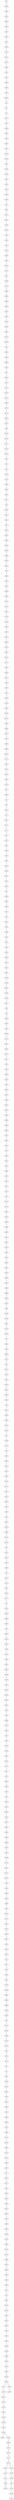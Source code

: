 graph GR{
id_0;
id_1;
id_2;
id_3;
id_4;
id_5;
id_6;
id_7;
id_8;
id_9;
id_10;
id_11;
id_12;
id_13;
id_14;
id_15;
id_16;
id_17;
id_18;
id_19;
id_20;
id_21;
id_22;
id_23;
id_24;
id_25;
id_26;
id_27;
id_28;
id_29;
id_30;
id_31;
id_32;
id_33;
id_34;
id_35;
id_36;
id_37;
id_38;
id_39;
id_40;
id_41;
id_42;
id_43;
id_44;
id_45;
id_46;
id_47;
id_48;
id_49;
id_50;
id_51;
id_52;
id_53;
id_54;
id_55;
id_56;
id_57;
id_58;
id_59;
id_60;
id_61;
id_62;
id_63;
id_64;
id_65;
id_66;
id_67;
id_68;
id_69;
id_70;
id_71;
id_72;
id_73;
id_74;
id_75;
id_76;
id_77;
id_78;
id_79;
id_80;
id_81;
id_82;
id_83;
id_84;
id_85;
id_86;
id_87;
id_88;
id_89;
id_90;
id_91;
id_92;
id_93;
id_94;
id_95;
id_96;
id_97;
id_98;
id_99;
id_100;
id_101;
id_102;
id_103;
id_104;
id_105;
id_106;
id_107;
id_108;
id_109;
id_110;
id_111;
id_112;
id_113;
id_114;
id_115;
id_116;
id_117;
id_118;
id_119;
id_120;
id_121;
id_122;
id_123;
id_124;
id_125;
id_126;
id_127;
id_128;
id_129;
id_130;
id_131;
id_132;
id_133;
id_134;
id_135;
id_136;
id_137;
id_138;
id_139;
id_140;
id_141;
id_142;
id_143;
id_144;
id_145;
id_146;
id_147;
id_148;
id_149;
id_150;
id_151;
id_152;
id_153;
id_154;
id_155;
id_156;
id_157;
id_158;
id_159;
id_160;
id_161;
id_162;
id_163;
id_164;
id_165;
id_166;
id_167;
id_168;
id_169;
id_170;
id_171;
id_172;
id_173;
id_174;
id_175;
id_176;
id_177;
id_178;
id_179;
id_180;
id_181;
id_182;
id_183;
id_184;
id_185;
id_186;
id_187;
id_188;
id_189;
id_190;
id_191;
id_192;
id_193;
id_194;
id_195;
id_196;
id_197;
id_198;
id_199;
id_200;
id_201;
id_202;
id_203;
id_204;
id_205;
id_206;
id_207;
id_208;
id_209;
id_210;
id_211;
id_212;
id_213;
id_214;
id_215;
id_216;
id_217;
id_218;
id_219;
id_220;
id_221;
id_222;
id_223;
id_224;
id_225;
id_226;
id_227;
id_228;
id_229;
id_230;
id_231;
id_232;
id_233;
id_234;
id_235;
id_236;
id_237;
id_238;
id_239;
id_240;
id_241;
id_242;
id_243;
id_244;
id_245;
id_246;
id_247;
id_248;
id_249;
id_250;
id_251;
id_252;
id_253;
id_254;
id_255;
id_256;
id_257;
id_258;
id_259;
id_260;
id_261;
id_262;
id_263;
id_264;
id_265;
id_266;
id_267;
id_268;
id_269;
id_270;
id_271;
id_272;
id_273;
id_274;
id_275;
id_276;
id_277;
id_278;
id_279;
id_280;
id_281;
id_282;
id_283;
id_284;
id_285;
id_286;
id_287;
id_288;
id_289;
id_290;
id_291;
id_292;
id_293;
id_294;
id_295;
id_296;
id_297;
id_298;
id_299;
id_300;
id_301;
id_302;
id_303;
id_304;
id_305;
id_306;
id_307;
id_308;
id_309;
id_310;
id_311;
id_312;
id_313;
id_314;
id_315;
id_316;
id_317;
id_318;
id_319;
id_320;
id_321;
id_322;
id_323;
id_324;
id_325;
id_326;
id_327;
id_328;
id_329;
id_330;
id_331;
id_332;
id_333;
id_334;
id_335;
id_336;
id_337;
id_338;
id_339;
id_340;
id_341;
id_342;
id_343;
id_344;
id_345;
id_346;
id_347;
id_348;
id_349;
id_350;
id_351;
id_352;
id_353;
id_354;
id_355;
id_356;
id_357;
id_358;
id_359;
id_360;
id_361;
id_362;
id_363;
id_364;
id_365;
id_366;
id_367;
id_368;
id_369;
id_370;
id_371;
id_372;
id_373;
id_374;
id_375;
id_376;
id_377;
id_378;
id_379;
id_380;
id_381;
id_382;
id_383;
id_384;
id_385;
id_386;
id_387;
id_388;
id_389;
id_390;
id_391;
id_392;
id_393;
id_394;
id_395;
id_396;
id_397;
id_398;
id_399;
id_400;
id_401;
id_402;
id_403;
id_404;
id_405;
id_406;
id_407;
id_408;
id_409;
id_410;
id_411;
id_412;
id_413;
id_414;
id_415;
id_416;
id_417;
id_418;
id_419;
id_420;
id_421;
id_422;
id_423;
id_424;
id_425;
id_426;
id_427;
id_428;
id_429;
id_430;
id_431;
id_432;
id_433;
id_434;
id_435;
id_436;
id_437;
id_438;
id_439;
id_440;
id_441;
id_442;
id_443;
id_444;
id_445;
id_446;
id_447;
id_448;
id_449;
id_450;
id_451;
id_452;
id_453;
id_454;
id_455;
id_456;
id_457;
id_458;
id_459;
id_460;
id_461;
id_462;
id_463;
id_464;
id_465;
id_466;
id_467;
id_468;
id_469;
id_470;
id_471;
id_472;
id_473;
id_474;
id_475;
id_476;
id_477;
id_478;
id_479;
id_480;
id_481;
id_482;
id_483;
id_484;
id_485;
id_486;
id_487;
id_488;
id_489;
id_490;
id_491;
id_492;
id_493;
id_494;
id_495;
id_496;
id_497;
id_498;
id_499;
id_1--id_344[label=1];
id_344--id_290[label=1];
id_290--id_331[label=1];
id_331--id_436[label=1];
id_436--id_150[label=1];
id_150--id_30[label=1];
id_30--id_227[label=1];
id_227--id_35[label=1];
id_35--id_409[label=1];
id_409--id_174[label=1];
id_174--id_471[label=1];
id_471--id_170[label=1];
id_170--id_488[label=1];
id_488--id_59[label=1];
id_59--id_32[label=1];
id_32--id_364[label=1];
id_364--id_159[label=1];
id_159--id_424[label=1];
id_424--id_410[label=1];
id_410--id_4[label=1];
id_4--id_8[label=1];
id_8--id_2[label=1];
id_2--id_321[label=1];
id_321--id_203[label=1];
id_203--id_458[label=1];
id_458--id_56[label=1];
id_56--id_26[label=1];
id_26--id_359[label=1];
id_359--id_332[label=1];
id_332--id_104[label=1];
id_104--id_455[label=1];
id_455--id_94[label=1];
id_94--id_399[label=1];
id_399--id_346[label=1];
id_346--id_482[label=1];
id_482--id_333[label=1];
id_333--id_78[label=1];
id_78--id_459[label=1];
id_459--id_366[label=1];
id_366--id_41[label=1];
id_41--id_36[label=1];
id_36--id_122[label=1];
id_122--id_185[label=1];
id_185--id_384[label=1];
id_384--id_216[label=1];
id_216--id_463[label=1];
id_463--id_200[label=1];
id_200--id_43[label=1];
id_43--id_372[label=1];
id_372--id_339[label=1];
id_339--id_208[label=1];
id_208--id_440[label=1];
id_440--id_192[label=1];
id_192--id_75[label=1];
id_75--id_498[label=1];
id_498--id_125[label=1];
id_125--id_403[label=1];
id_403--id_400[label=1];
id_400--id_433[label=1];
id_433--id_439[label=1];
id_439--id_443[label=1];
id_443--id_328[label=1];
id_328--id_264[label=1];
id_264--id_363[label=1];
id_363--id_283[label=1];
id_283--id_375[label=1];
id_375--id_404[label=1];
id_404--id_42[label=1];
id_42--id_355[label=1];
id_355--id_165[label=1];
id_165--id_380[label=1];
id_380--id_63[label=1];
id_63--id_37[label=1];
id_37--id_397[label=1];
id_397--id_72[label=1];
id_72--id_213[label=1];
id_213--id_325[label=1];
id_325--id_152[label=1];
id_152--id_235[label=1];
id_235--id_370[label=1];
id_370--id_128[label=1];
id_128--id_267[label=1];
id_267--id_195[label=1];
id_195--id_48[label=1];
id_48--id_464[label=1];
id_464--id_134[label=1];
id_134--id_172[label=1];
id_172--id_124[label=1];
id_124--id_382[label=1];
id_382--id_28[label=1];
id_28--id_25[label=1];
id_25--id_51[label=1];
id_51--id_378[label=1];
id_378--id_120[label=1];
id_120--id_308[label=1];
id_308--id_66[label=1];
id_66--id_89[label=1];
id_89--id_271[label=1];
id_271--id_9[label=1];
id_9--id_259[label=1];
id_259--id_131[label=1];
id_131--id_411[label=1];
id_411--id_16[label=1];
id_16--id_215[label=1];
id_215--id_429[label=1];
id_429--id_305[label=1];
id_305--id_460[label=1];
id_460--id_292[label=1];
id_292--id_356[label=1];
id_356--id_229[label=1];
id_229--id_401[label=1];
id_401--id_70[label=1];
id_70--id_144[label=1];
id_144--id_62[label=1];
id_62--id_33[label=1];
id_33--id_248[label=1];
id_248--id_390[label=1];
id_390--id_497[label=1];
id_497--id_119[label=1];
id_119--id_274[label=1];
id_274--id_449[label=1];
id_449--id_218[label=1];
id_218--id_156[label=1];
id_156--id_402[label=1];
id_402--id_273[label=1];
id_273--id_450[label=1];
id_450--id_432[label=1];
id_432--id_341[label=1];
id_341--id_324[label=1];
id_324--id_73[label=1];
id_73--id_445[label=1];
id_445--id_385[label=1];
id_385--id_275[label=1];
id_275--id_323[label=1];
id_323--id_367[label=1];
id_367--id_44[label=1];
id_44--id_286[label=1];
id_286--id_282[label=1];
id_282--id_294[label=1];
id_294--id_136[label=1];
id_136--id_473[label=1];
id_473--id_490[label=1];
id_490--id_468[label=1];
id_468--id_137[label=1];
id_137--id_247[label=1];
id_247--id_309[label=1];
id_309--id_494[label=1];
id_494--id_428[label=1];
id_428--id_179[label=1];
id_179--id_313[label=1];
id_313--id_45[label=1];
id_45--id_100[label=1];
id_100--id_444[label=1];
id_444--id_158[label=1];
id_158--id_57[label=1];
id_57--id_220[label=1];
id_220--id_7[label=1];
id_7--id_6[label=1];
id_6--id_141[label=1];
id_141--id_13[label=1];
id_13--id_272[label=1];
id_272--id_175[label=1];
id_175--id_11[label=1];
id_11--id_171[label=1];
id_171--id_147[label=1];
id_147--id_65[label=1];
id_65--id_183[label=1];
id_183--id_431[label=1];
id_431--id_46[label=1];
id_46--id_228[label=1];
id_228--id_245[label=1];
id_245--id_379[label=1];
id_379--id_212[label=1];
id_212--id_461[label=1];
id_461--id_52[label=1];
id_52--id_186[label=1];
id_186--id_39[label=1];
id_39--id_258[label=1];
id_258--id_211[label=1];
id_211--id_97[label=1];
id_97--id_126[label=1];
id_126--id_88[label=1];
id_88--id_448[label=1];
id_448--id_105[label=1];
id_105--id_22[label=1];
id_22--id_368[label=1];
id_368--id_478[label=1];
id_478--id_354[label=1];
id_354--id_111[label=1];
id_111--id_334[label=1];
id_334--id_425[label=1];
id_425--id_184[label=1];
id_184--id_106[label=1];
id_106--id_318[label=1];
id_318--id_206[label=1];
id_206--id_484[label=1];
id_484--id_157[label=1];
id_157--id_83[label=1];
id_83--id_0[label=1];
id_0--id_320[label=1];
id_320--id_338[label=1];
id_338--id_108[label=1];
id_108--id_169[label=1];
id_169--id_132[label=1];
id_132--id_310[label=1];
id_310--id_340[label=1];
id_340--id_317[label=1];
id_317--id_127[label=1];
id_127--id_92[label=1];
id_92--id_181[label=1];
id_181--id_236[label=1];
id_236--id_422[label=1];
id_422--id_465[label=1];
id_465--id_491[label=1];
id_491--id_162[label=1];
id_162--id_398[label=1];
id_398--id_261[label=1];
id_261--id_231[label=1];
id_231--id_266[label=1];
id_266--id_466[label=1];
id_466--id_470[label=1];
id_470--id_291[label=1];
id_291--id_82[label=1];
id_82--id_387[label=1];
id_387--id_337[label=1];
id_337--id_15[label=1];
id_15--id_435[label=1];
id_435--id_81[label=1];
id_81--id_34[label=1];
id_34--id_358[label=1];
id_358--id_476[label=1];
id_476--id_197[label=1];
id_197--id_67[label=1];
id_67--id_114[label=1];
id_114--id_373[label=1];
id_373--id_118[label=1];
id_118--id_374[label=1];
id_374--id_262[label=1];
id_262--id_202[label=1];
id_202--id_408[label=1];
id_408--id_388[label=1];
id_388--id_446[label=1];
id_446--id_241[label=1];
id_241--id_85[label=1];
id_85--id_416[label=1];
id_416--id_145[label=1];
id_145--id_29[label=1];
id_29--id_350[label=1];
id_350--id_256[label=1];
id_256--id_342[label=1];
id_342--id_493[label=1];
id_493--id_142[label=1];
id_142--id_365[label=1];
id_365--id_486[label=1];
id_486--id_244[label=1];
id_244--id_329[label=1];
id_329--id_90[label=1];
id_90--id_499[label=1];
id_499--id_395[label=1];
id_395--id_49[label=1];
id_49--id_250[label=1];
id_250--id_254[label=1];
id_254--id_74[label=1];
id_74--id_306[label=1];
id_306--id_60[label=1];
id_60--id_394[label=1];
id_394--id_24[label=1];
id_24--id_23[label=1];
id_23--id_112[label=1];
id_112--id_79[label=1];
id_79--id_412[label=1];
id_412--id_420[label=1];
id_420--id_95[label=1];
id_95--id_347[label=1];
id_347--id_151[label=1];
id_151--id_54[label=1];
id_54--id_223[label=1];
id_223--id_389[label=1];
id_389--id_196[label=1];
id_196--id_252[label=1];
id_252--id_442[label=1];
id_442--id_77[label=1];
id_77--id_188[label=1];
id_188--id_153[label=1];
id_153--id_10[label=1];
id_10--id_427[label=1];
id_427--id_362[label=1];
id_362--id_182[label=1];
id_182--id_251[label=1];
id_251--id_249[label=1];
id_249--id_129[label=1];
id_129--id_417[label=1];
id_417--id_477[label=1];
id_477--id_221[label=1];
id_221--id_253[label=1];
id_253--id_164[label=1];
id_164--id_86[label=1];
id_86--id_55[label=1];
id_55--id_38[label=1];
id_38--id_205[label=1];
id_205--id_393[label=1];
id_393--id_110[label=1];
id_110--id_281[label=1];
id_281--id_53[label=1];
id_53--id_302[label=1];
id_302--id_311[label=1];
id_311--id_447[label=1];
id_447--id_246[label=1];
id_246--id_71[label=1];
id_71--id_121[label=1];
id_121--id_163[label=1];
id_163--id_19[label=1];
id_19--id_167[label=1];
id_167--id_177[label=1];
id_177--id_5[label=1];
id_5--id_278[label=1];
id_278--id_392[label=1];
id_392--id_453[label=1];
id_453--id_269[label=1];
id_269--id_80[label=1];
id_80--id_330[label=1];
id_330--id_381[label=1];
id_381--id_154[label=1];
id_154--id_98[label=1];
id_98--id_168[label=1];
id_168--id_189[label=1];
id_189--id_481[label=1];
id_481--id_201[label=1];
id_201--id_430[label=1];
id_430--id_139[label=1];
id_139--id_243[label=1];
id_243--id_224[label=1];
id_224--id_194[label=1];
id_194--id_234[label=1];
id_234--id_475[label=1];
id_475--id_50[label=1];
id_50--id_146[label=1];
id_146--id_289[label=1];
id_289--id_173[label=1];
id_173--id_102[label=1];
id_102--id_61[label=1];
id_61--id_116[label=1];
id_116--id_485[label=1];
id_485--id_326[label=1];
id_326--id_301[label=1];
id_301--id_335[label=1];
id_335--id_214[label=1];
id_214--id_377[label=1];
id_377--id_472[label=1];
id_472--id_353[label=1];
id_353--id_487[label=1];
id_487--id_18[label=1];
id_18--id_40[label=1];
id_40--id_327[label=1];
id_327--id_312[label=1];
id_312--id_336[label=1];
id_336--id_68[label=1];
id_68--id_279[label=1];
id_279--id_452[label=1];
id_452--id_360[label=1];
id_360--id_496[label=1];
id_496--id_349[label=1];
id_349--id_479[label=1];
id_479--id_276[label=1];
id_276--id_489[label=1];
id_489--id_176[label=1];
id_176--id_222[label=1];
id_222--id_113[label=1];
id_113--id_103[label=1];
id_103--id_348[label=1];
id_348--id_148[label=1];
id_148--id_69[label=1];
id_69--id_414[label=1];
id_414--id_288[label=1];
id_288--id_391[label=1];
id_391--id_454[label=1];
id_454--id_191[label=1];
id_191--id_413[label=1];
id_413--id_451[label=1];
id_451--id_426[label=1];
id_426--id_307[label=1];
id_307--id_495[label=1];
id_495--id_115[label=1];
id_115--id_149[label=1];
id_149--id_21[label=1];
id_21--id_217[label=1];
id_217--id_93[label=1];
id_93--id_268[label=1];
id_268--id_20[label=1];
id_20--id_406[label=1];
id_406--id_209[label=1];
id_209--id_483[label=1];
id_483--id_233[label=1];
id_233--id_298[label=1];
id_298--id_343[label=1];
id_343--id_480[label=1];
id_480--id_31[label=1];
id_31--id_135[label=1];
id_135--id_255[label=1];
id_255--id_280[label=1];
id_280--id_140[label=1];
id_140--id_155[label=1];
id_155--id_87[label=1];
id_87--id_193[label=1];
id_193--id_270[label=1];
id_270--id_47[label=1];
id_47--id_3[label=1];
id_3--id_99[label=1];
id_99--id_396[label=1];
id_396--id_322[label=1];
id_322--id_240[label=1];
id_240--id_58[label=1];
id_58--id_361[label=1];
id_361--id_230[label=1];
id_230--id_123[label=1];
id_123--id_285[label=1];
id_285--id_296[label=1];
id_296--id_84[label=1];
id_84--id_438[label=1];
id_438--id_242[label=1];
id_242--id_369[label=1];
id_369--id_304[label=1];
id_304--id_178[label=1];
id_178--id_352[label=1];
id_352--id_383[label=1];
id_383--id_357[label=1];
id_357--id_27[label=1];
id_27--id_457[label=1];
id_457--id_277[label=1];
id_277--id_315[label=1];
id_315--id_257[label=1];
id_257--id_462[label=1];
id_462--id_293[label=1];
id_293--id_423[label=1];
id_423--id_314[label=1];
id_314--id_437[label=1];
id_437--id_199[label=1];
id_199--id_225[label=1];
id_225--id_204[label=1];
id_204--id_190[label=1];
id_190--id_405[label=1];
id_405--id_474[label=1];
id_474--id_143[label=1];
id_143--id_386[label=1];
id_386--id_467[label=1];
id_467--id_160[label=1];
id_160--id_418[label=1];
id_418--id_407[label=1];
id_407--id_239[label=1];
id_239--id_12[label=1];
id_12--id_14[label=1];
id_14--id_64[label=1];
id_64--id_492[label=1];
id_492--id_138[label=1];
id_138--id_219[label=1];
id_219--id_421[label=1];
id_421--id_456[label=1];
id_456--id_441[label=1];
id_441--id_237[label=1];
id_237--id_303[label=1];
id_303--id_226[label=1];
id_226--id_299[label=1];
id_299--id_263[label=1];
id_263--id_265[label=1];
id_265--id_287[label=1];
id_287--id_210[label=1];
id_210--id_345[label=1];
id_345--id_232[label=1];
id_232--id_316[label=1];
id_316--id_198[label=1];
id_232--id_117[label=1];
id_117--id_319[label=1];
id_319--id_207[label=1];
id_207--id_107[label=1];
id_107--id_101[label=1];
id_101--id_351[label=1];
id_351--id_376[label=1];
id_376--id_419[label=1];
id_419--id_415[label=1];
id_415--id_260[label=1];
id_260--id_180[label=1];
id_180--id_295[label=1];
id_295--id_17[label=1];
id_17--id_187[label=1];
id_187--id_76[label=1];
id_76--id_133[label=1];
id_133--id_300[label=1];
id_300--id_297[label=1];
id_297--id_109[label=1];
id_109--id_161[label=1];
id_161--id_130[label=1];
id_130--id_434[label=1];
id_434--id_469[label=1];
id_133--id_238[label=1];
id_238--id_371[label=1];
id_371--id_91[label=1];
id_91--id_96[label=1];
id_96--id_284[label=1];
id_260--id_166[label=1];
}